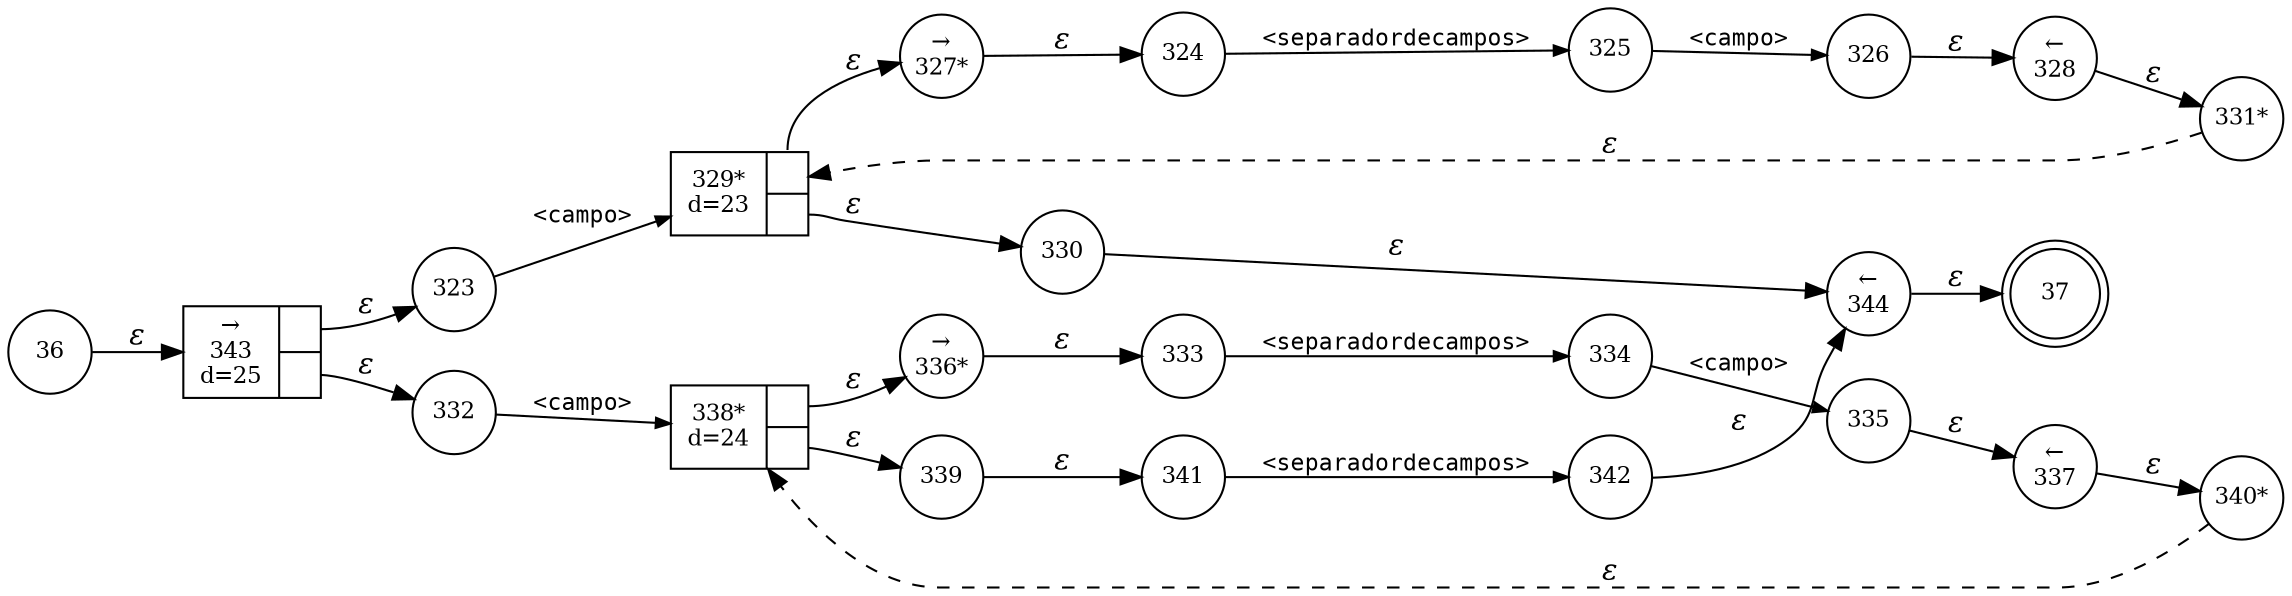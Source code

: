 digraph ATN {
rankdir=LR;
s37[fontsize=11, label="37", shape=doublecircle, fixedsize=true, width=.6];
s343[fontsize=11,label="{&rarr;\n343\nd=25|{<p0>|<p1>}}", shape=record, fixedsize=false, peripheries=1];
s342[fontsize=11,label="342", shape=circle, fixedsize=true, width=.55, peripheries=1];
s341[fontsize=11,label="341", shape=circle, fixedsize=true, width=.55, peripheries=1];
s340[fontsize=11,label="340*", shape=circle, fixedsize=true, width=.55, peripheries=1];
s339[fontsize=11,label="339", shape=circle, fixedsize=true, width=.55, peripheries=1];
s338[fontsize=11,label="{338*\nd=24|{<p0>|<p1>}}", shape=record, fixedsize=false, peripheries=1];
s337[fontsize=11,label="&larr;\n337", shape=circle, fixedsize=true, width=.55, peripheries=1];
s36[fontsize=11,label="36", shape=circle, fixedsize=true, width=.55, peripheries=1];
s336[fontsize=11,label="&rarr;\n336*", shape=circle, fixedsize=true, width=.55, peripheries=1];
s344[fontsize=11,label="&larr;\n344", shape=circle, fixedsize=true, width=.55, peripheries=1];
s326[fontsize=11,label="326", shape=circle, fixedsize=true, width=.55, peripheries=1];
s327[fontsize=11,label="&rarr;\n327*", shape=circle, fixedsize=true, width=.55, peripheries=1];
s324[fontsize=11,label="324", shape=circle, fixedsize=true, width=.55, peripheries=1];
s325[fontsize=11,label="325", shape=circle, fixedsize=true, width=.55, peripheries=1];
s323[fontsize=11,label="323", shape=circle, fixedsize=true, width=.55, peripheries=1];
s334[fontsize=11,label="334", shape=circle, fixedsize=true, width=.55, peripheries=1];
s335[fontsize=11,label="335", shape=circle, fixedsize=true, width=.55, peripheries=1];
s332[fontsize=11,label="332", shape=circle, fixedsize=true, width=.55, peripheries=1];
s333[fontsize=11,label="333", shape=circle, fixedsize=true, width=.55, peripheries=1];
s330[fontsize=11,label="330", shape=circle, fixedsize=true, width=.55, peripheries=1];
s331[fontsize=11,label="331*", shape=circle, fixedsize=true, width=.55, peripheries=1];
s328[fontsize=11,label="&larr;\n328", shape=circle, fixedsize=true, width=.55, peripheries=1];
s329[fontsize=11,label="{329*\nd=23|{<p0>|<p1>}}", shape=record, fixedsize=false, peripheries=1];
s36 -> s343 [fontname="Times-Italic", label="&epsilon;"];
s343:p0 -> s323 [fontname="Times-Italic", label="&epsilon;"];
s343:p1 -> s332 [fontname="Times-Italic", label="&epsilon;"];
s323 -> s329 [fontsize=11, fontname="Courier", arrowsize=.7, label = "<campo>", arrowhead = normal];
s332 -> s338 [fontsize=11, fontname="Courier", arrowsize=.7, label = "<campo>", arrowhead = normal];
s329:p0 -> s327 [fontname="Times-Italic", label="&epsilon;"];
s329:p1 -> s330 [fontname="Times-Italic", label="&epsilon;"];
s338:p0 -> s336 [fontname="Times-Italic", label="&epsilon;"];
s338:p1 -> s339 [fontname="Times-Italic", label="&epsilon;"];
s327 -> s324 [fontname="Times-Italic", label="&epsilon;"];
s330 -> s344 [fontname="Times-Italic", label="&epsilon;"];
s336 -> s333 [fontname="Times-Italic", label="&epsilon;"];
s339 -> s341 [fontname="Times-Italic", label="&epsilon;"];
s324 -> s325 [fontsize=11, fontname="Courier", arrowsize=.7, label = "<separadordecampos>", arrowhead = normal];
s344 -> s37 [fontname="Times-Italic", label="&epsilon;"];
s333 -> s334 [fontsize=11, fontname="Courier", arrowsize=.7, label = "<separadordecampos>", arrowhead = normal];
s341 -> s342 [fontsize=11, fontname="Courier", arrowsize=.7, label = "<separadordecampos>", arrowhead = normal];
s325 -> s326 [fontsize=11, fontname="Courier", arrowsize=.7, label = "<campo>", arrowhead = normal];
s334 -> s335 [fontsize=11, fontname="Courier", arrowsize=.7, label = "<campo>", arrowhead = normal];
s342 -> s344 [fontname="Times-Italic", label="&epsilon;"];
s326 -> s328 [fontname="Times-Italic", label="&epsilon;"];
s335 -> s337 [fontname="Times-Italic", label="&epsilon;"];
s328 -> s331 [fontname="Times-Italic", label="&epsilon;"];
s337 -> s340 [fontname="Times-Italic", label="&epsilon;"];
s331 -> s329 [fontname="Times-Italic", label="&epsilon;", style="dashed"];
s340 -> s338 [fontname="Times-Italic", label="&epsilon;", style="dashed"];
}